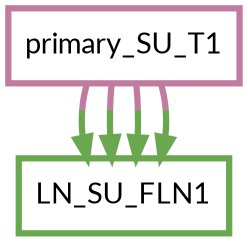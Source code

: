 digraph  {
dpi=600;size=3.5;
LN_SU_FLN1 [color="#6aa84fff", fillcolor=white, fontname=Lato, penwidth="3.0", shape=box];
primary_SU_T1 [color="#c27ba0ff", fillcolor=white, fontname=Lato, penwidth="3.0", shape=box];
primary_SU_T1 -> LN_SU_FLN1  [color="#c27ba0ff;0.5:#6aa84fff", key=0, penwidth=3];
primary_SU_T1 -> LN_SU_FLN1  [color="#c27ba0ff;0.5:#6aa84fff", key=1, penwidth=3];
primary_SU_T1 -> LN_SU_FLN1  [color="#c27ba0ff;0.5:#6aa84fff", key=2, penwidth=3];
primary_SU_T1 -> LN_SU_FLN1  [color="#c27ba0ff;0.5:#6aa84fff", key=3, penwidth=3];
}
